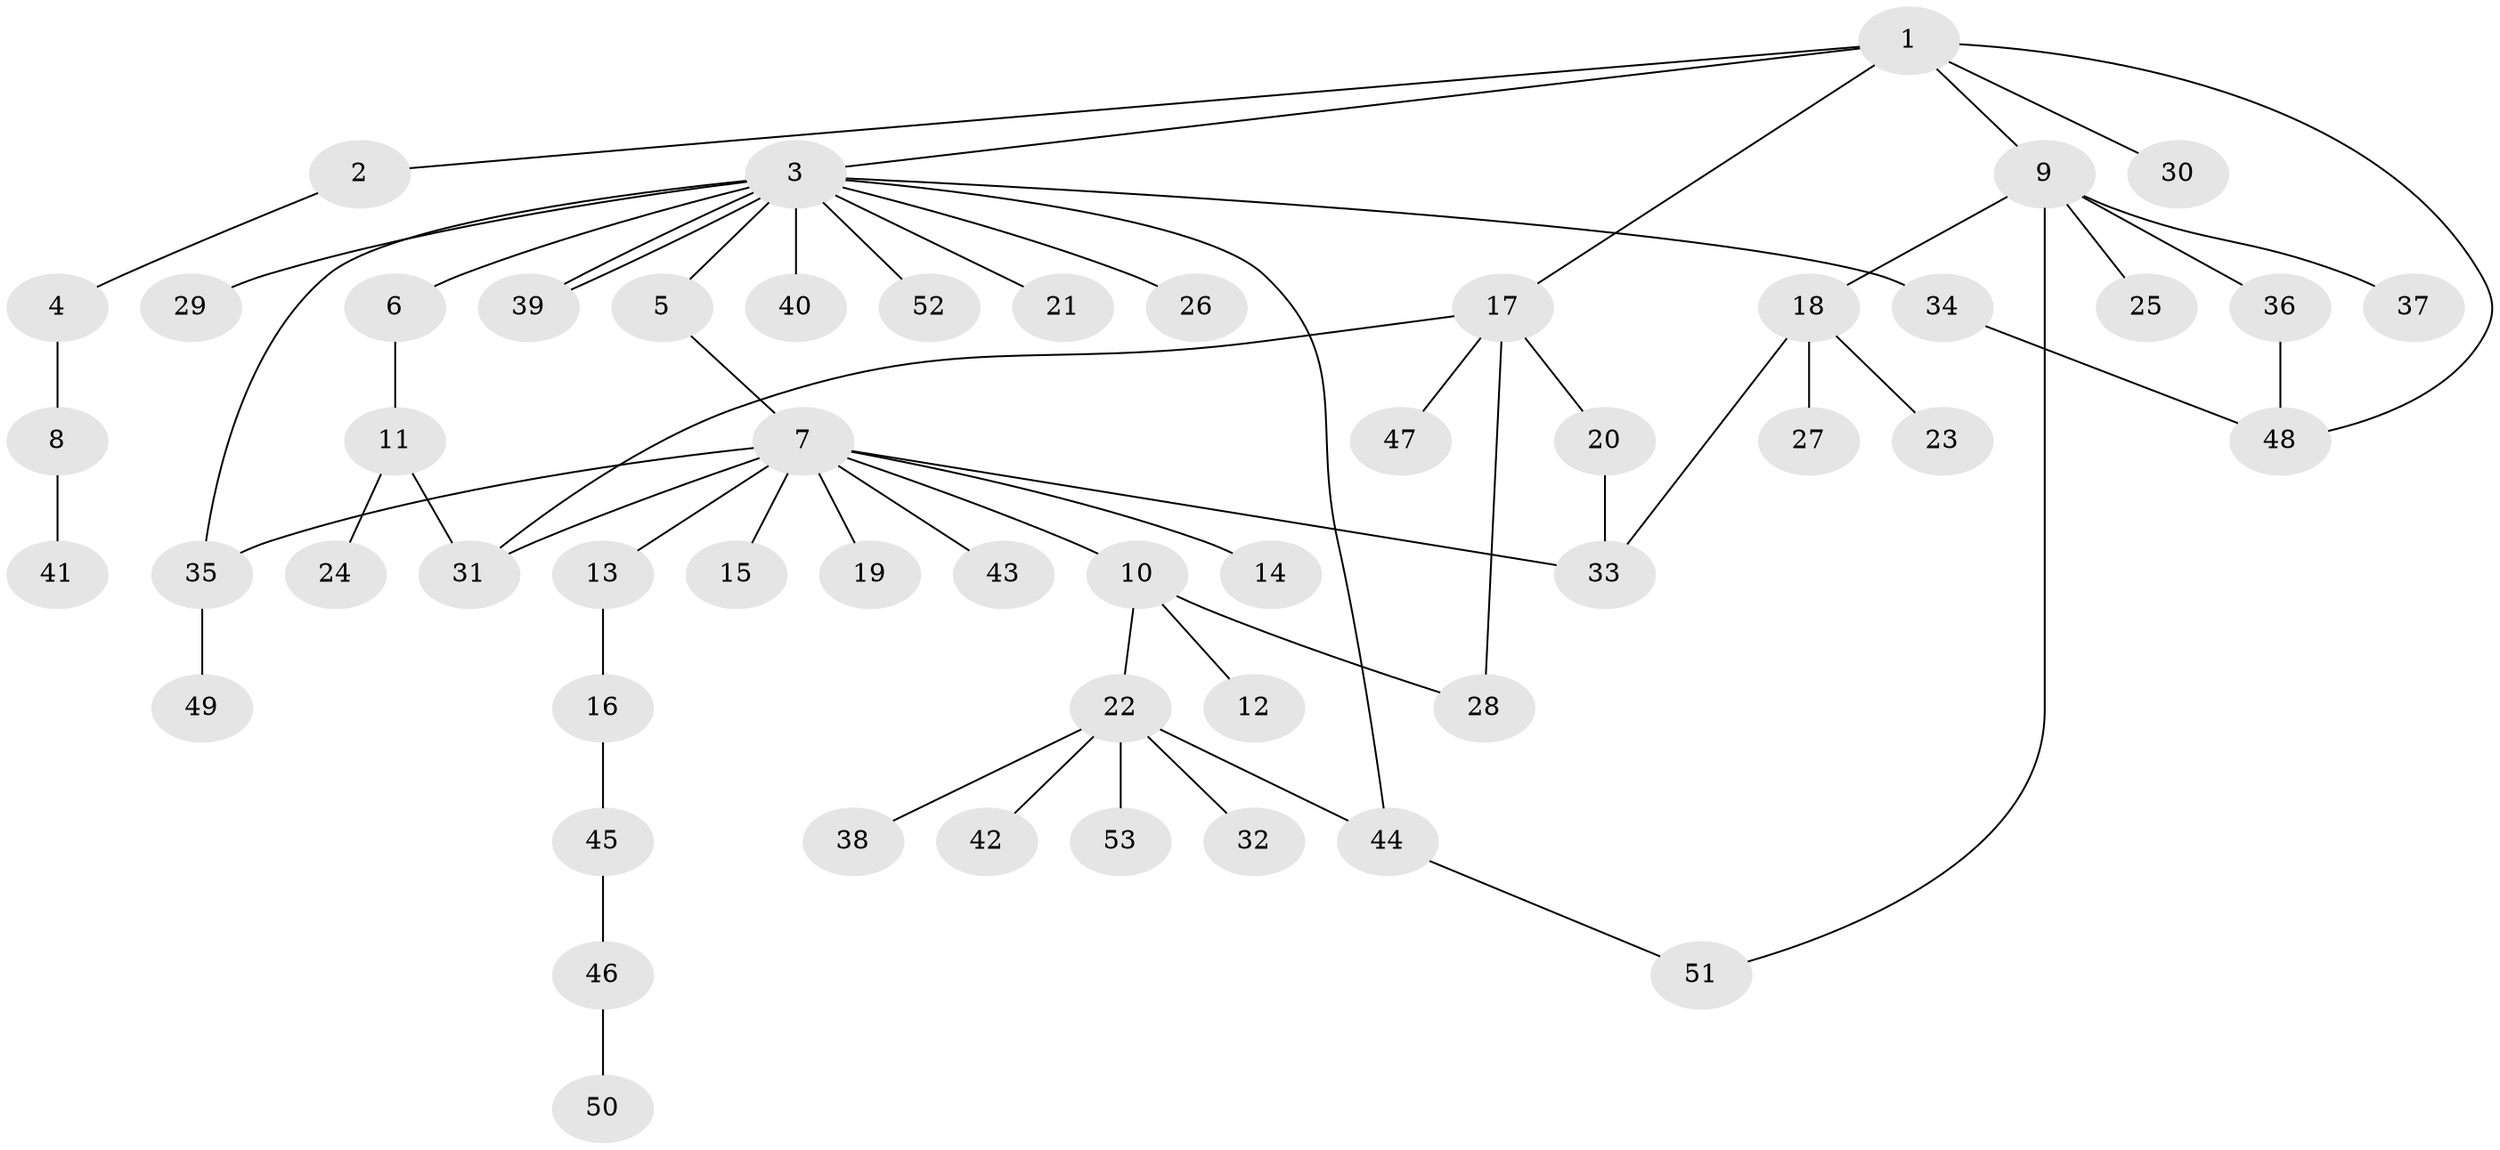 // Generated by graph-tools (version 1.1) at 2025/35/03/09/25 02:35:46]
// undirected, 53 vertices, 63 edges
graph export_dot {
graph [start="1"]
  node [color=gray90,style=filled];
  1;
  2;
  3;
  4;
  5;
  6;
  7;
  8;
  9;
  10;
  11;
  12;
  13;
  14;
  15;
  16;
  17;
  18;
  19;
  20;
  21;
  22;
  23;
  24;
  25;
  26;
  27;
  28;
  29;
  30;
  31;
  32;
  33;
  34;
  35;
  36;
  37;
  38;
  39;
  40;
  41;
  42;
  43;
  44;
  45;
  46;
  47;
  48;
  49;
  50;
  51;
  52;
  53;
  1 -- 2;
  1 -- 3;
  1 -- 9;
  1 -- 17;
  1 -- 30;
  1 -- 48;
  2 -- 4;
  3 -- 5;
  3 -- 6;
  3 -- 21;
  3 -- 26;
  3 -- 29;
  3 -- 34;
  3 -- 35;
  3 -- 39;
  3 -- 39;
  3 -- 40;
  3 -- 44;
  3 -- 52;
  4 -- 8;
  5 -- 7;
  6 -- 11;
  7 -- 10;
  7 -- 13;
  7 -- 14;
  7 -- 15;
  7 -- 19;
  7 -- 31;
  7 -- 33;
  7 -- 35;
  7 -- 43;
  8 -- 41;
  9 -- 18;
  9 -- 25;
  9 -- 36;
  9 -- 37;
  9 -- 51;
  10 -- 12;
  10 -- 22;
  10 -- 28;
  11 -- 24;
  11 -- 31;
  13 -- 16;
  16 -- 45;
  17 -- 20;
  17 -- 28;
  17 -- 31;
  17 -- 47;
  18 -- 23;
  18 -- 27;
  18 -- 33;
  20 -- 33;
  22 -- 32;
  22 -- 38;
  22 -- 42;
  22 -- 44;
  22 -- 53;
  34 -- 48;
  35 -- 49;
  36 -- 48;
  44 -- 51;
  45 -- 46;
  46 -- 50;
}
